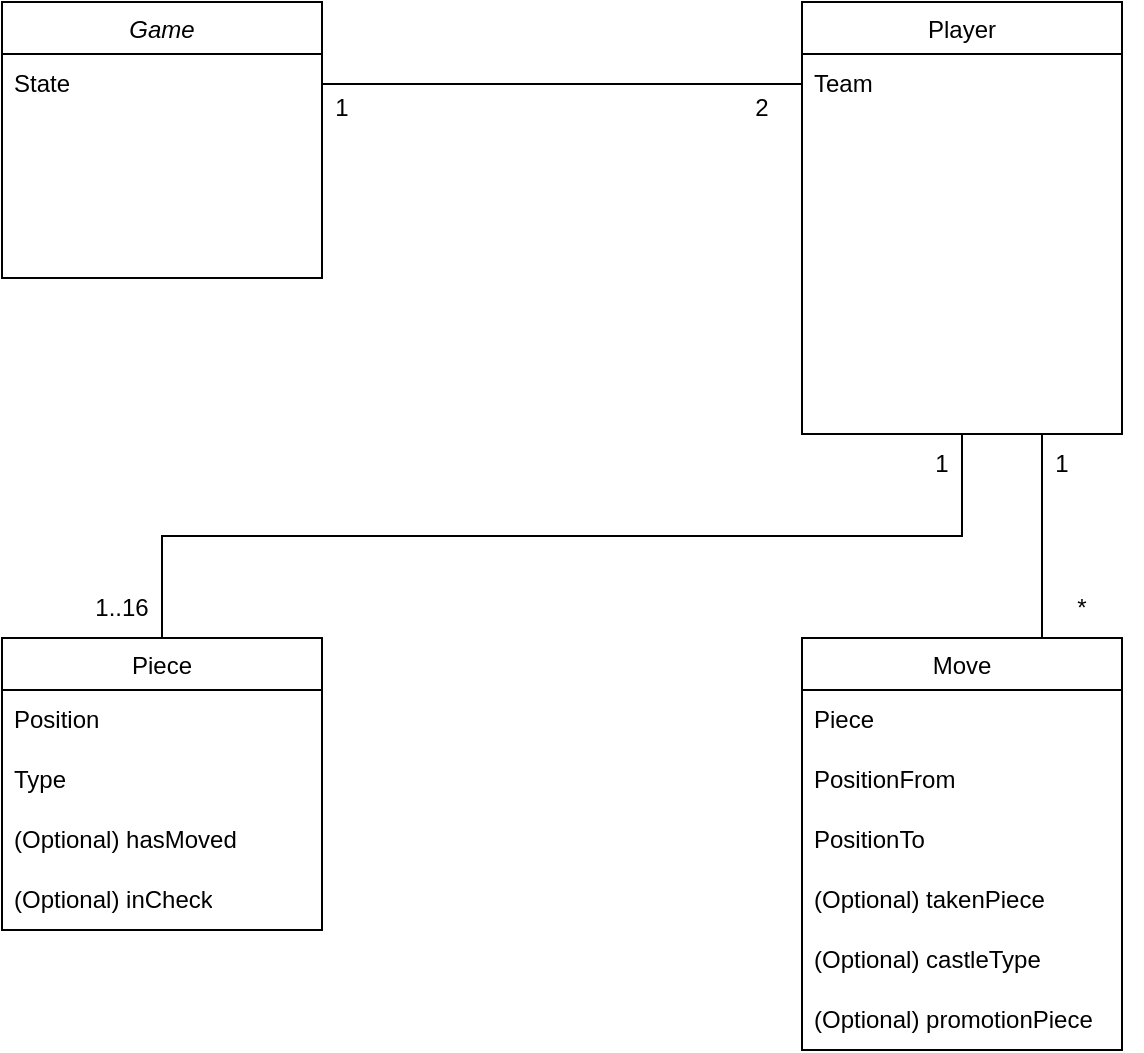 <mxfile version="21.5.0" type="github">
  <diagram id="C5RBs43oDa-KdzZeNtuy" name="Page-1">
    <mxGraphModel dx="995" dy="580" grid="1" gridSize="10" guides="1" tooltips="1" connect="1" arrows="1" fold="1" page="1" pageScale="1" pageWidth="827" pageHeight="1169" math="0" shadow="0">
      <root>
        <mxCell id="WIyWlLk6GJQsqaUBKTNV-0" />
        <mxCell id="WIyWlLk6GJQsqaUBKTNV-1" parent="WIyWlLk6GJQsqaUBKTNV-0" />
        <mxCell id="zkfFHV4jXpPFQw0GAbJ--0" value="Game" style="swimlane;fontStyle=2;align=center;verticalAlign=top;childLayout=stackLayout;horizontal=1;startSize=26;horizontalStack=0;resizeParent=1;resizeLast=0;collapsible=1;marginBottom=0;rounded=0;shadow=0;strokeWidth=1;" parent="WIyWlLk6GJQsqaUBKTNV-1" vertex="1">
          <mxGeometry x="120" y="42" width="160" height="138" as="geometry">
            <mxRectangle x="230" y="140" width="160" height="26" as="alternateBounds" />
          </mxGeometry>
        </mxCell>
        <mxCell id="lk9s5LeEpwpIeLjmYLKe-10" value="State" style="text;strokeColor=none;fillColor=none;align=left;verticalAlign=middle;spacingLeft=4;spacingRight=4;overflow=hidden;points=[[0,0.5],[1,0.5]];portConstraint=eastwest;rotatable=0;whiteSpace=wrap;html=1;" vertex="1" parent="zkfFHV4jXpPFQw0GAbJ--0">
          <mxGeometry y="26" width="160" height="30" as="geometry" />
        </mxCell>
        <mxCell id="zkfFHV4jXpPFQw0GAbJ--6" value="Piece" style="swimlane;fontStyle=0;align=center;verticalAlign=top;childLayout=stackLayout;horizontal=1;startSize=26;horizontalStack=0;resizeParent=1;resizeLast=0;collapsible=1;marginBottom=0;rounded=0;shadow=0;strokeWidth=1;" parent="WIyWlLk6GJQsqaUBKTNV-1" vertex="1">
          <mxGeometry x="120" y="360" width="160" height="146" as="geometry">
            <mxRectangle x="130" y="380" width="160" height="26" as="alternateBounds" />
          </mxGeometry>
        </mxCell>
        <mxCell id="lk9s5LeEpwpIeLjmYLKe-5" value="Position" style="text;strokeColor=none;fillColor=none;align=left;verticalAlign=middle;spacingLeft=4;spacingRight=4;overflow=hidden;points=[[0,0.5],[1,0.5]];portConstraint=eastwest;rotatable=0;whiteSpace=wrap;html=1;" vertex="1" parent="zkfFHV4jXpPFQw0GAbJ--6">
          <mxGeometry y="26" width="160" height="30" as="geometry" />
        </mxCell>
        <mxCell id="lk9s5LeEpwpIeLjmYLKe-7" value="Type" style="text;strokeColor=none;fillColor=none;align=left;verticalAlign=middle;spacingLeft=4;spacingRight=4;overflow=hidden;points=[[0,0.5],[1,0.5]];portConstraint=eastwest;rotatable=0;whiteSpace=wrap;html=1;" vertex="1" parent="zkfFHV4jXpPFQw0GAbJ--6">
          <mxGeometry y="56" width="160" height="30" as="geometry" />
        </mxCell>
        <mxCell id="lk9s5LeEpwpIeLjmYLKe-18" value="(Optional) hasMoved" style="text;strokeColor=none;fillColor=none;align=left;verticalAlign=middle;spacingLeft=4;spacingRight=4;overflow=hidden;points=[[0,0.5],[1,0.5]];portConstraint=eastwest;rotatable=0;whiteSpace=wrap;html=1;" vertex="1" parent="zkfFHV4jXpPFQw0GAbJ--6">
          <mxGeometry y="86" width="160" height="30" as="geometry" />
        </mxCell>
        <mxCell id="lk9s5LeEpwpIeLjmYLKe-19" value="(Optional) inCheck" style="text;strokeColor=none;fillColor=none;align=left;verticalAlign=middle;spacingLeft=4;spacingRight=4;overflow=hidden;points=[[0,0.5],[1,0.5]];portConstraint=eastwest;rotatable=0;whiteSpace=wrap;html=1;" vertex="1" parent="zkfFHV4jXpPFQw0GAbJ--6">
          <mxGeometry y="116" width="160" height="30" as="geometry" />
        </mxCell>
        <mxCell id="zkfFHV4jXpPFQw0GAbJ--13" value="Move" style="swimlane;fontStyle=0;align=center;verticalAlign=top;childLayout=stackLayout;horizontal=1;startSize=26;horizontalStack=0;resizeParent=1;resizeLast=0;collapsible=1;marginBottom=0;rounded=0;shadow=0;strokeWidth=1;" parent="WIyWlLk6GJQsqaUBKTNV-1" vertex="1">
          <mxGeometry x="520" y="360" width="160" height="206" as="geometry">
            <mxRectangle x="340" y="380" width="170" height="26" as="alternateBounds" />
          </mxGeometry>
        </mxCell>
        <mxCell id="lk9s5LeEpwpIeLjmYLKe-11" value="Piece" style="text;strokeColor=none;fillColor=none;align=left;verticalAlign=middle;spacingLeft=4;spacingRight=4;overflow=hidden;points=[[0,0.5],[1,0.5]];portConstraint=eastwest;rotatable=0;whiteSpace=wrap;html=1;" vertex="1" parent="zkfFHV4jXpPFQw0GAbJ--13">
          <mxGeometry y="26" width="160" height="30" as="geometry" />
        </mxCell>
        <mxCell id="lk9s5LeEpwpIeLjmYLKe-12" value="PositionFrom" style="text;strokeColor=none;fillColor=none;align=left;verticalAlign=middle;spacingLeft=4;spacingRight=4;overflow=hidden;points=[[0,0.5],[1,0.5]];portConstraint=eastwest;rotatable=0;whiteSpace=wrap;html=1;" vertex="1" parent="zkfFHV4jXpPFQw0GAbJ--13">
          <mxGeometry y="56" width="160" height="30" as="geometry" />
        </mxCell>
        <mxCell id="lk9s5LeEpwpIeLjmYLKe-14" value="PositionTo" style="text;strokeColor=none;fillColor=none;align=left;verticalAlign=middle;spacingLeft=4;spacingRight=4;overflow=hidden;points=[[0,0.5],[1,0.5]];portConstraint=eastwest;rotatable=0;whiteSpace=wrap;html=1;" vertex="1" parent="zkfFHV4jXpPFQw0GAbJ--13">
          <mxGeometry y="86" width="160" height="30" as="geometry" />
        </mxCell>
        <mxCell id="lk9s5LeEpwpIeLjmYLKe-15" value="(Optional) takenPiece" style="text;strokeColor=none;fillColor=none;align=left;verticalAlign=middle;spacingLeft=4;spacingRight=4;overflow=hidden;points=[[0,0.5],[1,0.5]];portConstraint=eastwest;rotatable=0;whiteSpace=wrap;html=1;" vertex="1" parent="zkfFHV4jXpPFQw0GAbJ--13">
          <mxGeometry y="116" width="160" height="30" as="geometry" />
        </mxCell>
        <mxCell id="lk9s5LeEpwpIeLjmYLKe-16" value="(Optional) castleType" style="text;strokeColor=none;fillColor=none;align=left;verticalAlign=middle;spacingLeft=4;spacingRight=4;overflow=hidden;points=[[0,0.5],[1,0.5]];portConstraint=eastwest;rotatable=0;whiteSpace=wrap;html=1;" vertex="1" parent="zkfFHV4jXpPFQw0GAbJ--13">
          <mxGeometry y="146" width="160" height="30" as="geometry" />
        </mxCell>
        <mxCell id="lk9s5LeEpwpIeLjmYLKe-17" value="(Optional) promotionPiece" style="text;strokeColor=none;fillColor=none;align=left;verticalAlign=middle;spacingLeft=4;spacingRight=4;overflow=hidden;points=[[0,0.5],[1,0.5]];portConstraint=eastwest;rotatable=0;whiteSpace=wrap;html=1;" vertex="1" parent="zkfFHV4jXpPFQw0GAbJ--13">
          <mxGeometry y="176" width="160" height="30" as="geometry" />
        </mxCell>
        <mxCell id="lk9s5LeEpwpIeLjmYLKe-21" style="edgeStyle=orthogonalEdgeStyle;rounded=0;orthogonalLoop=1;jettySize=auto;html=1;exitX=0.5;exitY=1;exitDx=0;exitDy=0;entryX=0.5;entryY=0;entryDx=0;entryDy=0;endArrow=none;endFill=0;" edge="1" parent="WIyWlLk6GJQsqaUBKTNV-1" source="zkfFHV4jXpPFQw0GAbJ--17" target="zkfFHV4jXpPFQw0GAbJ--6">
          <mxGeometry relative="1" as="geometry" />
        </mxCell>
        <mxCell id="lk9s5LeEpwpIeLjmYLKe-22" style="edgeStyle=orthogonalEdgeStyle;rounded=0;orthogonalLoop=1;jettySize=auto;html=1;exitX=0.75;exitY=1;exitDx=0;exitDy=0;entryX=0.75;entryY=0;entryDx=0;entryDy=0;endArrow=none;endFill=0;" edge="1" parent="WIyWlLk6GJQsqaUBKTNV-1" source="zkfFHV4jXpPFQw0GAbJ--17" target="zkfFHV4jXpPFQw0GAbJ--13">
          <mxGeometry relative="1" as="geometry" />
        </mxCell>
        <mxCell id="zkfFHV4jXpPFQw0GAbJ--17" value="Player" style="swimlane;fontStyle=0;align=center;verticalAlign=top;childLayout=stackLayout;horizontal=1;startSize=26;horizontalStack=0;resizeParent=1;resizeLast=0;collapsible=1;marginBottom=0;rounded=0;shadow=0;strokeWidth=1;" parent="WIyWlLk6GJQsqaUBKTNV-1" vertex="1">
          <mxGeometry x="520" y="42" width="160" height="216" as="geometry">
            <mxRectangle x="550" y="140" width="160" height="26" as="alternateBounds" />
          </mxGeometry>
        </mxCell>
        <mxCell id="lk9s5LeEpwpIeLjmYLKe-9" value="Team" style="text;strokeColor=none;fillColor=none;align=left;verticalAlign=middle;spacingLeft=4;spacingRight=4;overflow=hidden;points=[[0,0.5],[1,0.5]];portConstraint=eastwest;rotatable=0;whiteSpace=wrap;html=1;" vertex="1" parent="zkfFHV4jXpPFQw0GAbJ--17">
          <mxGeometry y="26" width="160" height="30" as="geometry" />
        </mxCell>
        <mxCell id="lk9s5LeEpwpIeLjmYLKe-20" style="edgeStyle=orthogonalEdgeStyle;rounded=0;orthogonalLoop=1;jettySize=auto;html=1;exitX=1;exitY=0.5;exitDx=0;exitDy=0;entryX=0;entryY=0.5;entryDx=0;entryDy=0;endArrow=none;endFill=0;" edge="1" parent="WIyWlLk6GJQsqaUBKTNV-1" source="lk9s5LeEpwpIeLjmYLKe-10" target="lk9s5LeEpwpIeLjmYLKe-9">
          <mxGeometry relative="1" as="geometry" />
        </mxCell>
        <mxCell id="lk9s5LeEpwpIeLjmYLKe-23" value="1" style="text;html=1;strokeColor=none;fillColor=none;align=center;verticalAlign=middle;whiteSpace=wrap;rounded=0;" vertex="1" parent="WIyWlLk6GJQsqaUBKTNV-1">
          <mxGeometry x="260" y="80" width="60" height="30" as="geometry" />
        </mxCell>
        <mxCell id="lk9s5LeEpwpIeLjmYLKe-26" value="2" style="text;html=1;strokeColor=none;fillColor=none;align=center;verticalAlign=middle;whiteSpace=wrap;rounded=0;" vertex="1" parent="WIyWlLk6GJQsqaUBKTNV-1">
          <mxGeometry x="470" y="80" width="60" height="30" as="geometry" />
        </mxCell>
        <mxCell id="lk9s5LeEpwpIeLjmYLKe-28" value="1" style="text;html=1;strokeColor=none;fillColor=none;align=center;verticalAlign=middle;whiteSpace=wrap;rounded=0;" vertex="1" parent="WIyWlLk6GJQsqaUBKTNV-1">
          <mxGeometry x="560" y="258" width="60" height="30" as="geometry" />
        </mxCell>
        <mxCell id="lk9s5LeEpwpIeLjmYLKe-29" value="1" style="text;html=1;strokeColor=none;fillColor=none;align=center;verticalAlign=middle;whiteSpace=wrap;rounded=0;" vertex="1" parent="WIyWlLk6GJQsqaUBKTNV-1">
          <mxGeometry x="620" y="258" width="60" height="30" as="geometry" />
        </mxCell>
        <mxCell id="lk9s5LeEpwpIeLjmYLKe-30" value="*" style="text;html=1;strokeColor=none;fillColor=none;align=center;verticalAlign=middle;whiteSpace=wrap;rounded=0;" vertex="1" parent="WIyWlLk6GJQsqaUBKTNV-1">
          <mxGeometry x="630" y="330" width="60" height="30" as="geometry" />
        </mxCell>
        <mxCell id="lk9s5LeEpwpIeLjmYLKe-31" value="1..16" style="text;html=1;strokeColor=none;fillColor=none;align=center;verticalAlign=middle;whiteSpace=wrap;rounded=0;" vertex="1" parent="WIyWlLk6GJQsqaUBKTNV-1">
          <mxGeometry x="150" y="330" width="60" height="30" as="geometry" />
        </mxCell>
      </root>
    </mxGraphModel>
  </diagram>
</mxfile>
